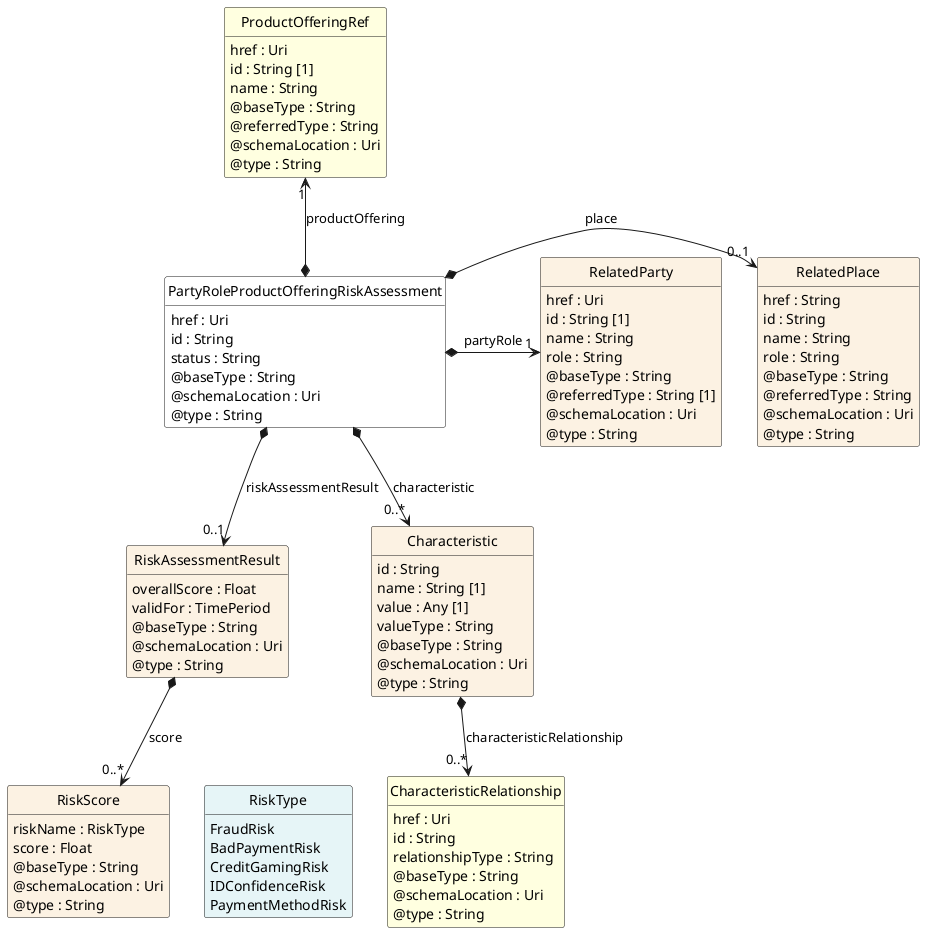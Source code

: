 @startuml
hide circle
hide methods
hide stereotype
show <<Enumeration>> stereotype
skinparam class {
   BackgroundColor<<Enumeration>> #E6F5F7
   BackgroundColor<<Ref>> #FFFFE0
   BackgroundColor<<Pivot>> #FFFFFFF
   BackgroundColor<<SimpleType>> #E2F0DA
   BackgroundColor #FCF2E3
}

class PartyRoleProductOfferingRiskAssessment <<Pivot>> {
    href : Uri
    id : String
    status : String
    @baseType : String
    @schemaLocation : Uri
    @type : String
}

class RiskAssessmentResult  {
    overallScore : Float
    validFor : TimePeriod
    @baseType : String
    @schemaLocation : Uri
    @type : String
}

class RiskScore  {
    riskName : RiskType
    score : Float
    @baseType : String
    @schemaLocation : Uri
    @type : String
}

class RiskType <<Enumeration>> {
    FraudRisk
    BadPaymentRisk
    CreditGamingRisk
    IDConfidenceRisk
    PaymentMethodRisk
}

class ProductOfferingRef  <<Ref>> {
    href : Uri
    id : String [1]
    name : String
    @baseType : String
    @referredType : String
    @schemaLocation : Uri
    @type : String
}

class RelatedParty  {
    href : Uri
    id : String [1]
    name : String
    role : String
    @baseType : String
    @referredType : String [1]
    @schemaLocation : Uri
    @type : String
}

class RelatedPlace  {
    href : String
    id : String
    name : String
    role : String
    @baseType : String
    @referredType : String
    @schemaLocation : Uri
    @type : String
}

class Characteristic  {
    id : String
    name : String [1]
    value : Any [1]
    valueType : String
    @baseType : String
    @schemaLocation : Uri
    @type : String
}

class CharacteristicRelationship  <<Ref>> {
    href : Uri
    id : String
    relationshipType : String
    @baseType : String
    @schemaLocation : Uri
    @type : String
}

RelatedPlace "0..1" <-left-* PartyRoleProductOfferingRiskAssessment : place

PartyRoleProductOfferingRiskAssessment *-right-> "1" RelatedParty : partyRole

ProductOfferingRef "1" <--* PartyRoleProductOfferingRiskAssessment : productOffering

PartyRoleProductOfferingRiskAssessment *-->  "0..*" Characteristic : characteristic

PartyRoleProductOfferingRiskAssessment *-->  "0..1" RiskAssessmentResult : riskAssessmentResult

RiskAssessmentResult *-->  "0..*" RiskScore : score

Characteristic *-->  "0..*" CharacteristicRelationship : characteristicRelationship

RiskScore -right[hidden]-> RiskType

@enduml